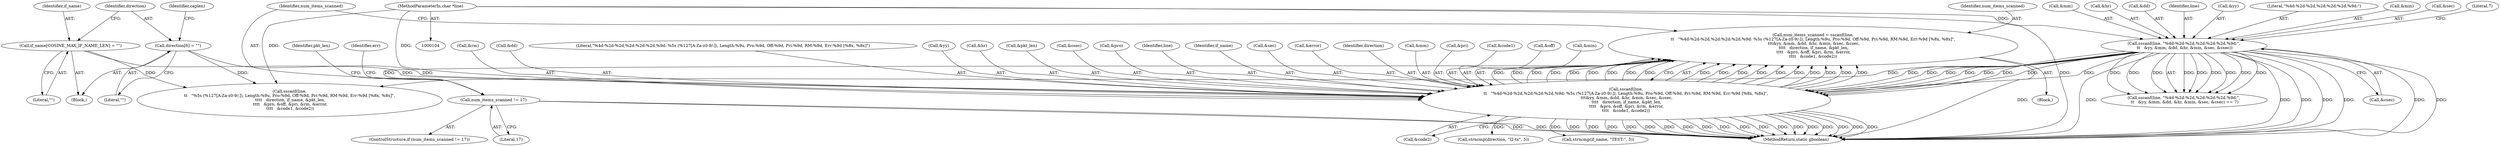 digraph "0_wireshark_f5ec0afb766f19519ea9623152cca3bbe2229500_2@API" {
"1000173" [label="(Call,num_items_scanned = sscanf(line,\n\t\t   \"%4d-%2d-%2d,%2d:%2d:%2d.%9d: %5s (%127[A-Za-z0-9/:]), Length:%9u, Pro:%9d, Off:%9d, Pri:%9d, RM:%9d, Err:%9d [%8x, %8x]\",\n \t\t\t&yy, &mm, &dd, &hr, &min, &sec, &csec,\n \t\t\t\t   direction, if_name, &pkt_len,\n \t\t\t\t   &pro, &off, &pri, &rm, &error,\n\t\t\t\t   &code1, &code2))"];
"1000175" [label="(Call,sscanf(line,\n\t\t   \"%4d-%2d-%2d,%2d:%2d:%2d.%9d: %5s (%127[A-Za-z0-9/:]), Length:%9u, Pro:%9d, Off:%9d, Pri:%9d, RM:%9d, Err:%9d [%8x, %8x]\",\n \t\t\t&yy, &mm, &dd, &hr, &min, &sec, &csec,\n \t\t\t\t   direction, if_name, &pkt_len,\n \t\t\t\t   &pro, &off, &pri, &rm, &error,\n\t\t\t\t   &code1, &code2))"];
"1000154" [label="(Call,sscanf(line, \"%4d-%2d-%2d,%2d:%2d:%2d.%9d:\",\n \t\t   &yy, &mm, &dd, &hr, &min, &sec, &csec))"];
"1000108" [label="(MethodParameterIn,char *line)"];
"1000140" [label="(Call,direction[6] = \"\")"];
"1000136" [label="(Call,if_name[COSINE_MAX_IF_NAME_LEN] = \"\")"];
"1000211" [label="(Call,num_items_scanned != 17)"];
"1000284" [label="(Identifier,pkt_len)"];
"1000202" [label="(Call,&rm)"];
"1000159" [label="(Call,&mm)"];
"1000208" [label="(Call,&code2)"];
"1000182" [label="(Call,&dd)"];
"1000137" [label="(Identifier,if_name)"];
"1000177" [label="(Literal,\"%4d-%2d-%2d,%2d:%2d:%2d.%9d: %5s (%127[A-Za-z0-9/:]), Length:%9u, Pro:%9d, Off:%9d, Pri:%9d, RM:%9d, Err:%9d [%8x, %8x]\")"];
"1000513" [label="(Call,strncmp(direction, \"l2-tx\", 5))"];
"1000212" [label="(Identifier,num_items_scanned)"];
"1000142" [label="(Literal,\"\")"];
"1000178" [label="(Call,&yy)"];
"1000174" [label="(Identifier,num_items_scanned)"];
"1000169" [label="(Call,&csec)"];
"1000153" [label="(Call,sscanf(line, \"%4d-%2d-%2d,%2d:%2d:%2d.%9d:\",\n \t\t   &yy, &mm, &dd, &hr, &min, &sec, &csec) == 7)"];
"1000210" [label="(ControlStructure,if (num_items_scanned != 17))"];
"1000163" [label="(Call,&hr)"];
"1000184" [label="(Call,&hr)"];
"1000194" [label="(Call,&pkt_len)"];
"1000172" [label="(Block,)"];
"1000175" [label="(Call,sscanf(line,\n\t\t   \"%4d-%2d-%2d,%2d:%2d:%2d.%9d: %5s (%127[A-Za-z0-9/:]), Length:%9u, Pro:%9d, Off:%9d, Pri:%9d, RM:%9d, Err:%9d [%8x, %8x]\",\n \t\t\t&yy, &mm, &dd, &hr, &min, &sec, &csec,\n \t\t\t\t   direction, if_name, &pkt_len,\n \t\t\t\t   &pro, &off, &pri, &rm, &error,\n\t\t\t\t   &code1, &code2))"];
"1000213" [label="(Literal,17)"];
"1000154" [label="(Call,sscanf(line, \"%4d-%2d-%2d,%2d:%2d:%2d.%9d:\",\n \t\t   &yy, &mm, &dd, &hr, &min, &sec, &csec))"];
"1000161" [label="(Call,&dd)"];
"1000190" [label="(Call,&csec)"];
"1000196" [label="(Call,&pro)"];
"1000155" [label="(Identifier,line)"];
"1000141" [label="(Identifier,direction)"];
"1000111" [label="(Block,)"];
"1000157" [label="(Call,&yy)"];
"1000211" [label="(Call,num_items_scanned != 17)"];
"1000176" [label="(Identifier,line)"];
"1000193" [label="(Identifier,if_name)"];
"1000188" [label="(Call,&sec)"];
"1000204" [label="(Call,&error)"];
"1000140" [label="(Call,direction[6] = \"\")"];
"1000136" [label="(Call,if_name[COSINE_MAX_IF_NAME_LEN] = \"\")"];
"1000156" [label="(Literal,\"%4d-%2d-%2d,%2d:%2d:%2d.%9d:\")"];
"1000165" [label="(Call,&min)"];
"1000192" [label="(Identifier,direction)"];
"1000217" [label="(Identifier,err)"];
"1000377" [label="(Call,strncmp(if_name, \"TEST:\", 5))"];
"1000230" [label="(Call,sscanf(line,\n\t\t   \"%5s (%127[A-Za-z0-9/:]), Length:%9u, Pro:%9d, Off:%9d, Pri:%9d, RM:%9d, Err:%9d [%8x, %8x]\",\n \t\t\t\t   direction, if_name, &pkt_len,\n \t\t\t\t   &pro, &off, &pri, &rm, &error,\n \t\t\t\t   &code1, &code2))"];
"1000180" [label="(Call,&mm)"];
"1000150" [label="(Identifier,caplen)"];
"1000200" [label="(Call,&pri)"];
"1000108" [label="(MethodParameterIn,char *line)"];
"1000167" [label="(Call,&sec)"];
"1000206" [label="(Call,&code1)"];
"1000171" [label="(Literal,7)"];
"1000578" [label="(MethodReturn,static gboolean)"];
"1000173" [label="(Call,num_items_scanned = sscanf(line,\n\t\t   \"%4d-%2d-%2d,%2d:%2d:%2d.%9d: %5s (%127[A-Za-z0-9/:]), Length:%9u, Pro:%9d, Off:%9d, Pri:%9d, RM:%9d, Err:%9d [%8x, %8x]\",\n \t\t\t&yy, &mm, &dd, &hr, &min, &sec, &csec,\n \t\t\t\t   direction, if_name, &pkt_len,\n \t\t\t\t   &pro, &off, &pri, &rm, &error,\n\t\t\t\t   &code1, &code2))"];
"1000198" [label="(Call,&off)"];
"1000138" [label="(Literal,\"\")"];
"1000186" [label="(Call,&min)"];
"1000173" -> "1000172"  [label="AST: "];
"1000173" -> "1000175"  [label="CFG: "];
"1000174" -> "1000173"  [label="AST: "];
"1000175" -> "1000173"  [label="AST: "];
"1000212" -> "1000173"  [label="CFG: "];
"1000173" -> "1000578"  [label="DDG: "];
"1000175" -> "1000173"  [label="DDG: "];
"1000175" -> "1000173"  [label="DDG: "];
"1000175" -> "1000173"  [label="DDG: "];
"1000175" -> "1000173"  [label="DDG: "];
"1000175" -> "1000173"  [label="DDG: "];
"1000175" -> "1000173"  [label="DDG: "];
"1000175" -> "1000173"  [label="DDG: "];
"1000175" -> "1000173"  [label="DDG: "];
"1000175" -> "1000173"  [label="DDG: "];
"1000175" -> "1000173"  [label="DDG: "];
"1000175" -> "1000173"  [label="DDG: "];
"1000175" -> "1000173"  [label="DDG: "];
"1000175" -> "1000173"  [label="DDG: "];
"1000175" -> "1000173"  [label="DDG: "];
"1000175" -> "1000173"  [label="DDG: "];
"1000175" -> "1000173"  [label="DDG: "];
"1000175" -> "1000173"  [label="DDG: "];
"1000175" -> "1000173"  [label="DDG: "];
"1000175" -> "1000173"  [label="DDG: "];
"1000173" -> "1000211"  [label="DDG: "];
"1000175" -> "1000208"  [label="CFG: "];
"1000176" -> "1000175"  [label="AST: "];
"1000177" -> "1000175"  [label="AST: "];
"1000178" -> "1000175"  [label="AST: "];
"1000180" -> "1000175"  [label="AST: "];
"1000182" -> "1000175"  [label="AST: "];
"1000184" -> "1000175"  [label="AST: "];
"1000186" -> "1000175"  [label="AST: "];
"1000188" -> "1000175"  [label="AST: "];
"1000190" -> "1000175"  [label="AST: "];
"1000192" -> "1000175"  [label="AST: "];
"1000193" -> "1000175"  [label="AST: "];
"1000194" -> "1000175"  [label="AST: "];
"1000196" -> "1000175"  [label="AST: "];
"1000198" -> "1000175"  [label="AST: "];
"1000200" -> "1000175"  [label="AST: "];
"1000202" -> "1000175"  [label="AST: "];
"1000204" -> "1000175"  [label="AST: "];
"1000206" -> "1000175"  [label="AST: "];
"1000208" -> "1000175"  [label="AST: "];
"1000175" -> "1000578"  [label="DDG: "];
"1000175" -> "1000578"  [label="DDG: "];
"1000175" -> "1000578"  [label="DDG: "];
"1000175" -> "1000578"  [label="DDG: "];
"1000175" -> "1000578"  [label="DDG: "];
"1000175" -> "1000578"  [label="DDG: "];
"1000175" -> "1000578"  [label="DDG: "];
"1000175" -> "1000578"  [label="DDG: "];
"1000175" -> "1000578"  [label="DDG: "];
"1000175" -> "1000578"  [label="DDG: "];
"1000175" -> "1000578"  [label="DDG: "];
"1000175" -> "1000578"  [label="DDG: "];
"1000175" -> "1000578"  [label="DDG: "];
"1000175" -> "1000578"  [label="DDG: "];
"1000175" -> "1000578"  [label="DDG: "];
"1000175" -> "1000578"  [label="DDG: "];
"1000175" -> "1000578"  [label="DDG: "];
"1000175" -> "1000578"  [label="DDG: "];
"1000154" -> "1000175"  [label="DDG: "];
"1000154" -> "1000175"  [label="DDG: "];
"1000154" -> "1000175"  [label="DDG: "];
"1000154" -> "1000175"  [label="DDG: "];
"1000154" -> "1000175"  [label="DDG: "];
"1000154" -> "1000175"  [label="DDG: "];
"1000154" -> "1000175"  [label="DDG: "];
"1000154" -> "1000175"  [label="DDG: "];
"1000108" -> "1000175"  [label="DDG: "];
"1000140" -> "1000175"  [label="DDG: "];
"1000136" -> "1000175"  [label="DDG: "];
"1000175" -> "1000377"  [label="DDG: "];
"1000175" -> "1000513"  [label="DDG: "];
"1000154" -> "1000153"  [label="AST: "];
"1000154" -> "1000169"  [label="CFG: "];
"1000155" -> "1000154"  [label="AST: "];
"1000156" -> "1000154"  [label="AST: "];
"1000157" -> "1000154"  [label="AST: "];
"1000159" -> "1000154"  [label="AST: "];
"1000161" -> "1000154"  [label="AST: "];
"1000163" -> "1000154"  [label="AST: "];
"1000165" -> "1000154"  [label="AST: "];
"1000167" -> "1000154"  [label="AST: "];
"1000169" -> "1000154"  [label="AST: "];
"1000171" -> "1000154"  [label="CFG: "];
"1000154" -> "1000578"  [label="DDG: "];
"1000154" -> "1000578"  [label="DDG: "];
"1000154" -> "1000578"  [label="DDG: "];
"1000154" -> "1000578"  [label="DDG: "];
"1000154" -> "1000578"  [label="DDG: "];
"1000154" -> "1000578"  [label="DDG: "];
"1000154" -> "1000578"  [label="DDG: "];
"1000154" -> "1000153"  [label="DDG: "];
"1000154" -> "1000153"  [label="DDG: "];
"1000154" -> "1000153"  [label="DDG: "];
"1000154" -> "1000153"  [label="DDG: "];
"1000154" -> "1000153"  [label="DDG: "];
"1000154" -> "1000153"  [label="DDG: "];
"1000154" -> "1000153"  [label="DDG: "];
"1000154" -> "1000153"  [label="DDG: "];
"1000154" -> "1000153"  [label="DDG: "];
"1000108" -> "1000154"  [label="DDG: "];
"1000154" -> "1000230"  [label="DDG: "];
"1000108" -> "1000104"  [label="AST: "];
"1000108" -> "1000578"  [label="DDG: "];
"1000108" -> "1000230"  [label="DDG: "];
"1000140" -> "1000111"  [label="AST: "];
"1000140" -> "1000142"  [label="CFG: "];
"1000141" -> "1000140"  [label="AST: "];
"1000142" -> "1000140"  [label="AST: "];
"1000150" -> "1000140"  [label="CFG: "];
"1000140" -> "1000230"  [label="DDG: "];
"1000136" -> "1000111"  [label="AST: "];
"1000136" -> "1000138"  [label="CFG: "];
"1000137" -> "1000136"  [label="AST: "];
"1000138" -> "1000136"  [label="AST: "];
"1000141" -> "1000136"  [label="CFG: "];
"1000136" -> "1000230"  [label="DDG: "];
"1000211" -> "1000210"  [label="AST: "];
"1000211" -> "1000213"  [label="CFG: "];
"1000212" -> "1000211"  [label="AST: "];
"1000213" -> "1000211"  [label="AST: "];
"1000217" -> "1000211"  [label="CFG: "];
"1000284" -> "1000211"  [label="CFG: "];
"1000211" -> "1000578"  [label="DDG: "];
"1000211" -> "1000578"  [label="DDG: "];
}
